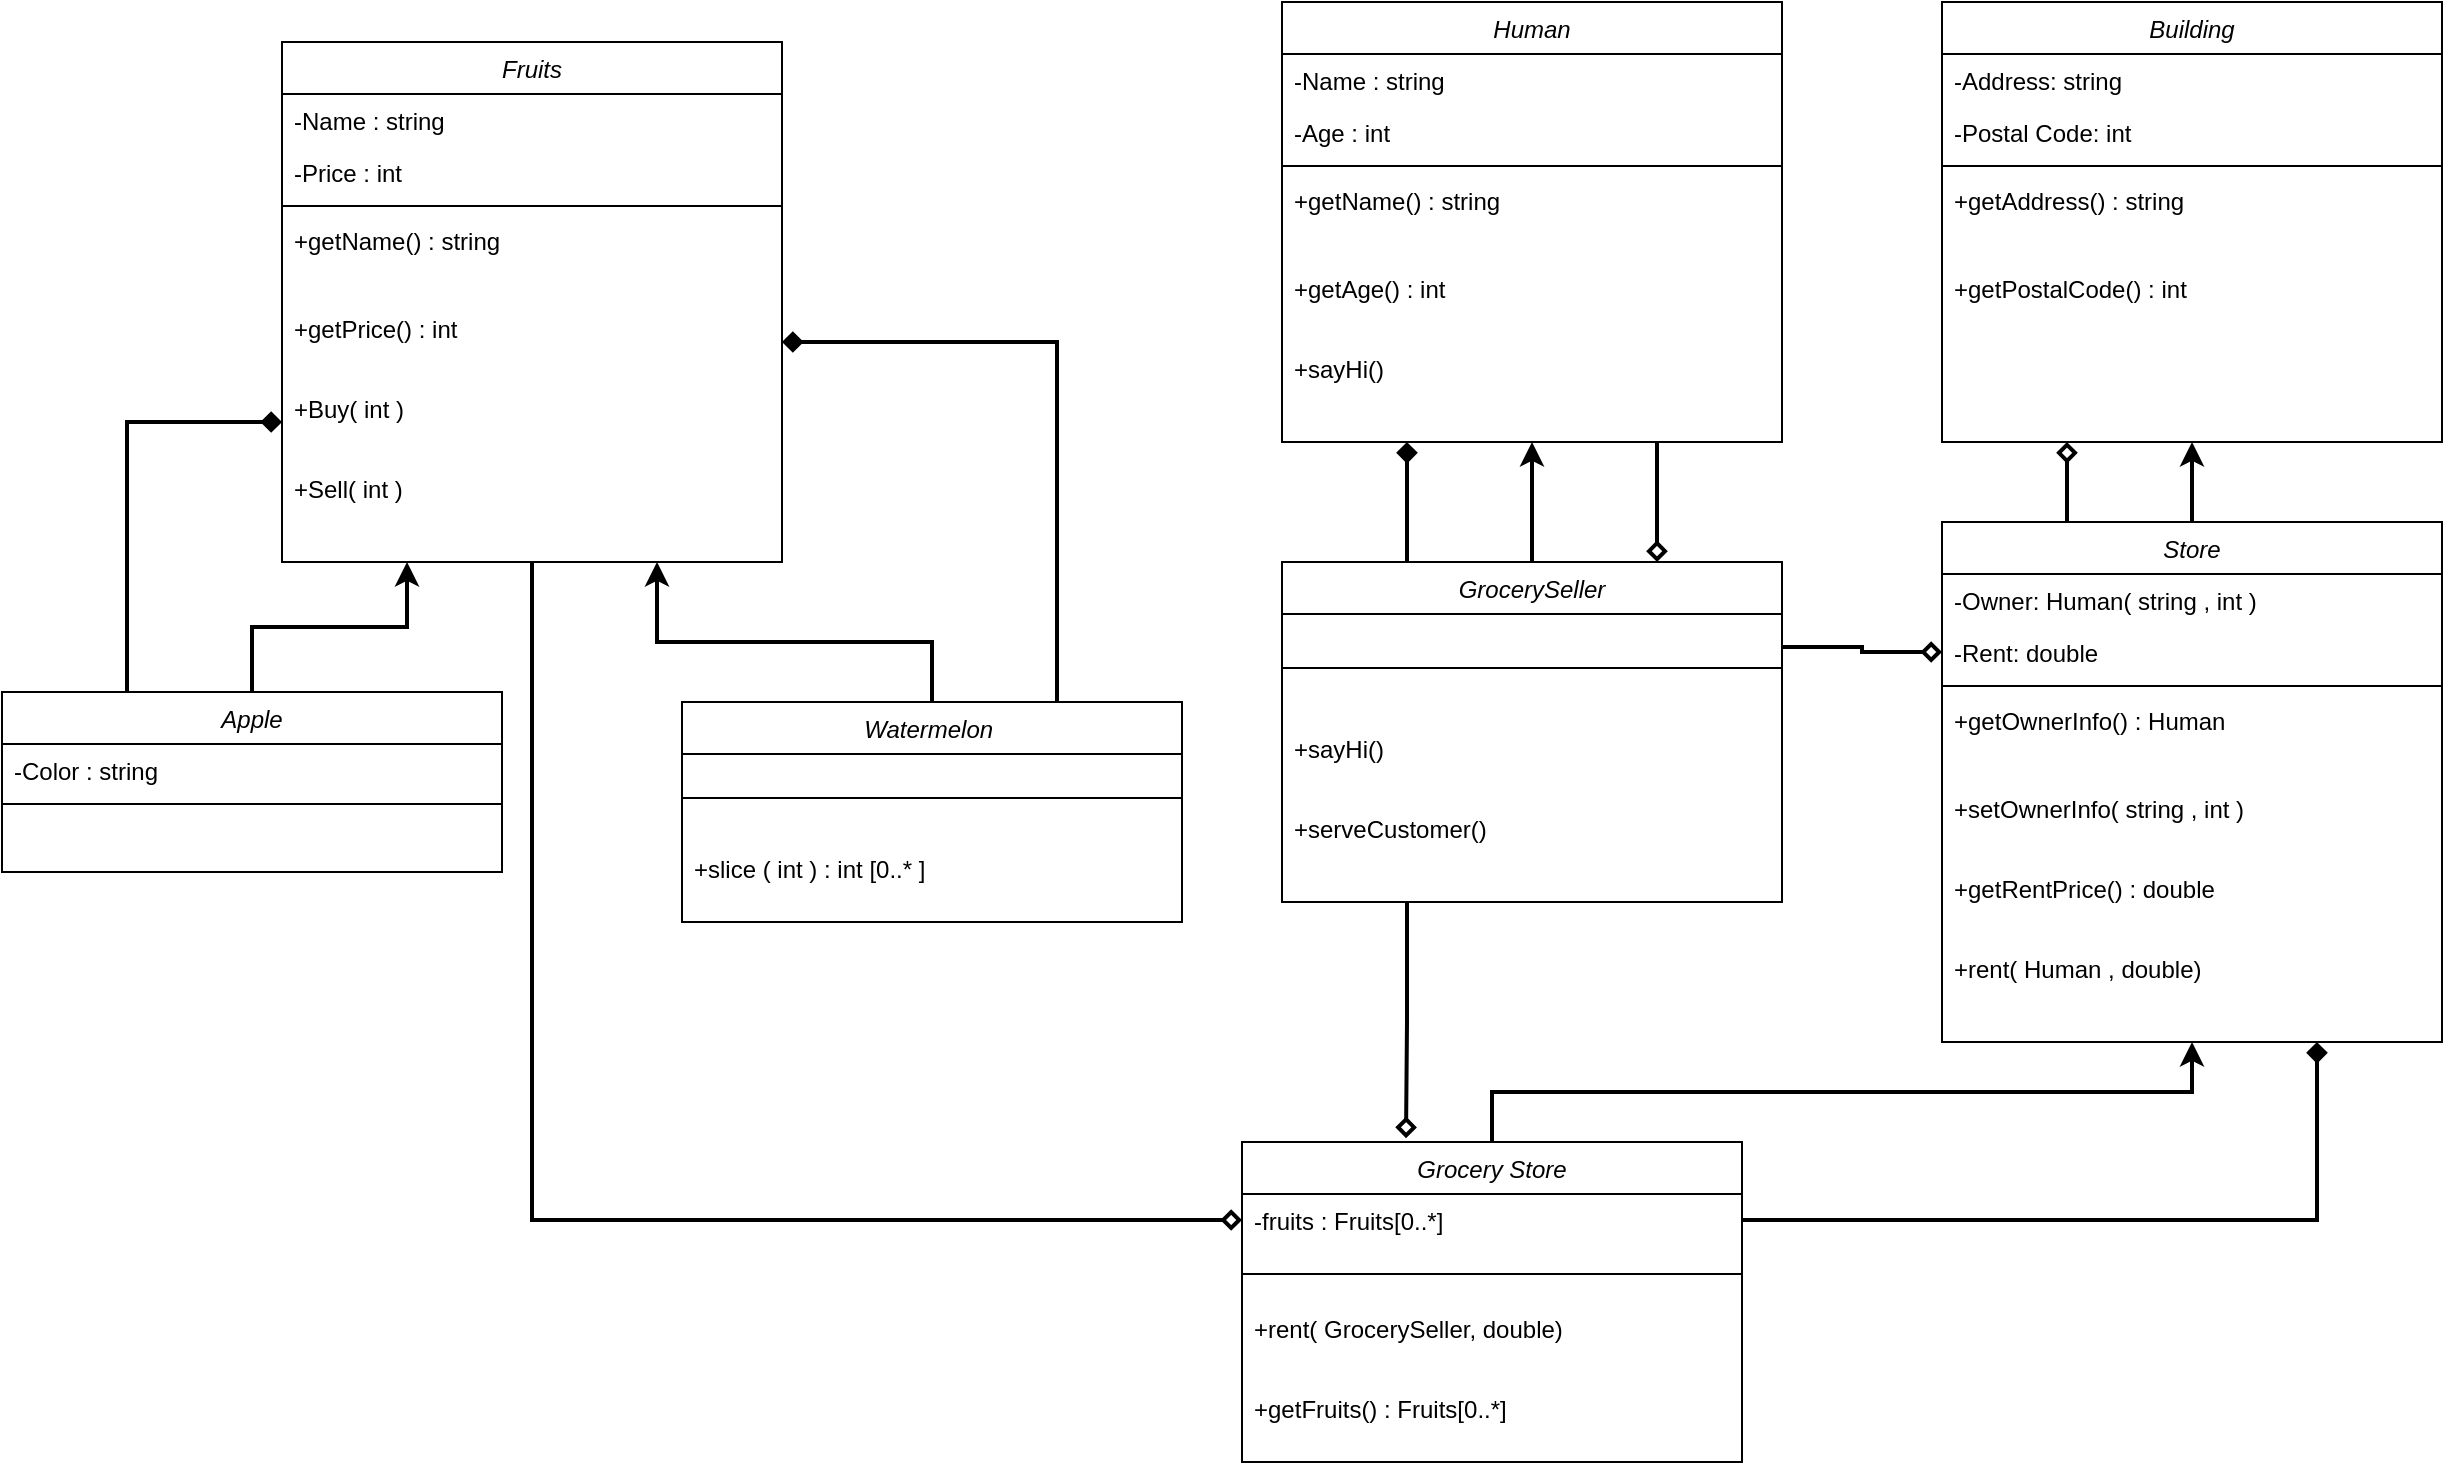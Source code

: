 <mxfile version="23.1.5" type="device">
  <diagram id="C5RBs43oDa-KdzZeNtuy" name="Page-1">
    <mxGraphModel dx="1434" dy="844" grid="1" gridSize="10" guides="1" tooltips="1" connect="1" arrows="1" fold="1" page="1" pageScale="1" pageWidth="2339" pageHeight="3300" math="0" shadow="0">
      <root>
        <mxCell id="WIyWlLk6GJQsqaUBKTNV-0" />
        <mxCell id="WIyWlLk6GJQsqaUBKTNV-1" parent="WIyWlLk6GJQsqaUBKTNV-0" />
        <mxCell id="sz4eHhRoSz1ulq9hE-wR-15" style="edgeStyle=orthogonalEdgeStyle;rounded=0;orthogonalLoop=1;jettySize=auto;html=1;exitX=0.5;exitY=1;exitDx=0;exitDy=0;entryX=0;entryY=0.5;entryDx=0;entryDy=0;endArrow=diamond;endFill=0;strokeWidth=2;" edge="1" parent="WIyWlLk6GJQsqaUBKTNV-1" source="zkfFHV4jXpPFQw0GAbJ--0" target="WZvWxVEE00VcEo7S5XYT-34">
          <mxGeometry relative="1" as="geometry" />
        </mxCell>
        <mxCell id="zkfFHV4jXpPFQw0GAbJ--0" value="Fruits" style="swimlane;fontStyle=2;align=center;verticalAlign=top;childLayout=stackLayout;horizontal=1;startSize=26;horizontalStack=0;resizeParent=1;resizeLast=0;collapsible=1;marginBottom=0;rounded=0;shadow=0;strokeWidth=1;" parent="WIyWlLk6GJQsqaUBKTNV-1" vertex="1">
          <mxGeometry x="180" y="100" width="250" height="260" as="geometry">
            <mxRectangle x="230" y="140" width="160" height="26" as="alternateBounds" />
          </mxGeometry>
        </mxCell>
        <mxCell id="zkfFHV4jXpPFQw0GAbJ--1" value="-Name : string" style="text;align=left;verticalAlign=top;spacingLeft=4;spacingRight=4;overflow=hidden;rotatable=0;points=[[0,0.5],[1,0.5]];portConstraint=eastwest;" parent="zkfFHV4jXpPFQw0GAbJ--0" vertex="1">
          <mxGeometry y="26" width="250" height="26" as="geometry" />
        </mxCell>
        <mxCell id="zkfFHV4jXpPFQw0GAbJ--2" value="-Price : int" style="text;align=left;verticalAlign=top;spacingLeft=4;spacingRight=4;overflow=hidden;rotatable=0;points=[[0,0.5],[1,0.5]];portConstraint=eastwest;rounded=0;shadow=0;html=0;" parent="zkfFHV4jXpPFQw0GAbJ--0" vertex="1">
          <mxGeometry y="52" width="250" height="26" as="geometry" />
        </mxCell>
        <mxCell id="zkfFHV4jXpPFQw0GAbJ--4" value="" style="line;html=1;strokeWidth=1;align=left;verticalAlign=middle;spacingTop=-1;spacingLeft=3;spacingRight=3;rotatable=0;labelPosition=right;points=[];portConstraint=eastwest;" parent="zkfFHV4jXpPFQw0GAbJ--0" vertex="1">
          <mxGeometry y="78" width="250" height="8" as="geometry" />
        </mxCell>
        <mxCell id="zkfFHV4jXpPFQw0GAbJ--5" value="+getName() : string&#xa;" style="text;align=left;verticalAlign=top;spacingLeft=4;spacingRight=4;overflow=hidden;rotatable=0;points=[[0,0.5],[1,0.5]];portConstraint=eastwest;shadow=0;" parent="zkfFHV4jXpPFQw0GAbJ--0" vertex="1">
          <mxGeometry y="86" width="250" height="44" as="geometry" />
        </mxCell>
        <mxCell id="sJEs1xgXZ55JuCveDCq6-0" value="+getPrice() : int " style="text;align=left;verticalAlign=top;spacingLeft=4;spacingRight=4;overflow=hidden;rotatable=0;points=[[0,0.5],[1,0.5]];portConstraint=eastwest;shadow=0;" parent="zkfFHV4jXpPFQw0GAbJ--0" vertex="1">
          <mxGeometry y="130" width="250" height="40" as="geometry" />
        </mxCell>
        <mxCell id="sJEs1xgXZ55JuCveDCq6-1" value="+Buy( int )" style="text;align=left;verticalAlign=top;spacingLeft=4;spacingRight=4;overflow=hidden;rotatable=0;points=[[0,0.5],[1,0.5]];portConstraint=eastwest;shadow=0;" parent="zkfFHV4jXpPFQw0GAbJ--0" vertex="1">
          <mxGeometry y="170" width="250" height="40" as="geometry" />
        </mxCell>
        <mxCell id="sJEs1xgXZ55JuCveDCq6-2" value="+Sell( int )" style="text;align=left;verticalAlign=top;spacingLeft=4;spacingRight=4;overflow=hidden;rotatable=0;points=[[0,0.5],[1,0.5]];portConstraint=eastwest;shadow=0;" parent="zkfFHV4jXpPFQw0GAbJ--0" vertex="1">
          <mxGeometry y="210" width="250" height="40" as="geometry" />
        </mxCell>
        <mxCell id="sJEs1xgXZ55JuCveDCq6-25" style="edgeStyle=orthogonalEdgeStyle;rounded=0;orthogonalLoop=1;jettySize=auto;html=1;exitX=0.5;exitY=0;exitDx=0;exitDy=0;entryX=0.25;entryY=1;entryDx=0;entryDy=0;strokeWidth=2;" parent="WIyWlLk6GJQsqaUBKTNV-1" source="sJEs1xgXZ55JuCveDCq6-13" target="zkfFHV4jXpPFQw0GAbJ--0" edge="1">
          <mxGeometry relative="1" as="geometry" />
        </mxCell>
        <mxCell id="sz4eHhRoSz1ulq9hE-wR-9" style="edgeStyle=orthogonalEdgeStyle;rounded=0;orthogonalLoop=1;jettySize=auto;html=1;exitX=0.25;exitY=0;exitDx=0;exitDy=0;entryX=0;entryY=0.5;entryDx=0;entryDy=0;endArrow=diamond;endFill=1;strokeWidth=2;" edge="1" parent="WIyWlLk6GJQsqaUBKTNV-1" source="sJEs1xgXZ55JuCveDCq6-13" target="sJEs1xgXZ55JuCveDCq6-1">
          <mxGeometry relative="1" as="geometry" />
        </mxCell>
        <mxCell id="sJEs1xgXZ55JuCveDCq6-13" value="Apple" style="swimlane;fontStyle=2;align=center;verticalAlign=top;childLayout=stackLayout;horizontal=1;startSize=26;horizontalStack=0;resizeParent=1;resizeLast=0;collapsible=1;marginBottom=0;rounded=0;shadow=0;strokeWidth=1;" parent="WIyWlLk6GJQsqaUBKTNV-1" vertex="1">
          <mxGeometry x="40" y="425" width="250" height="90" as="geometry">
            <mxRectangle x="230" y="140" width="160" height="26" as="alternateBounds" />
          </mxGeometry>
        </mxCell>
        <mxCell id="sJEs1xgXZ55JuCveDCq6-14" value="-Color : string" style="text;align=left;verticalAlign=top;spacingLeft=4;spacingRight=4;overflow=hidden;rotatable=0;points=[[0,0.5],[1,0.5]];portConstraint=eastwest;" parent="sJEs1xgXZ55JuCveDCq6-13" vertex="1">
          <mxGeometry y="26" width="250" height="26" as="geometry" />
        </mxCell>
        <mxCell id="sJEs1xgXZ55JuCveDCq6-16" value="" style="line;html=1;strokeWidth=1;align=left;verticalAlign=middle;spacingTop=-1;spacingLeft=3;spacingRight=3;rotatable=0;labelPosition=right;points=[];portConstraint=eastwest;" parent="sJEs1xgXZ55JuCveDCq6-13" vertex="1">
          <mxGeometry y="52" width="250" height="8" as="geometry" />
        </mxCell>
        <mxCell id="sJEs1xgXZ55JuCveDCq6-24" style="edgeStyle=orthogonalEdgeStyle;rounded=0;orthogonalLoop=1;jettySize=auto;html=1;exitX=0.5;exitY=0;exitDx=0;exitDy=0;entryX=0.75;entryY=1;entryDx=0;entryDy=0;strokeWidth=2;" parent="WIyWlLk6GJQsqaUBKTNV-1" source="sJEs1xgXZ55JuCveDCq6-21" target="zkfFHV4jXpPFQw0GAbJ--0" edge="1">
          <mxGeometry relative="1" as="geometry">
            <mxPoint x="480" y="360" as="targetPoint" />
            <Array as="points">
              <mxPoint x="505" y="400" />
              <mxPoint x="368" y="400" />
            </Array>
          </mxGeometry>
        </mxCell>
        <mxCell id="sz4eHhRoSz1ulq9hE-wR-8" style="edgeStyle=orthogonalEdgeStyle;rounded=0;orthogonalLoop=1;jettySize=auto;html=1;exitX=0.75;exitY=0;exitDx=0;exitDy=0;entryX=1;entryY=0.5;entryDx=0;entryDy=0;endArrow=diamond;endFill=1;strokeWidth=2;" edge="1" parent="WIyWlLk6GJQsqaUBKTNV-1" source="sJEs1xgXZ55JuCveDCq6-21" target="sJEs1xgXZ55JuCveDCq6-0">
          <mxGeometry relative="1" as="geometry" />
        </mxCell>
        <mxCell id="sJEs1xgXZ55JuCveDCq6-21" value="Watermelon " style="swimlane;fontStyle=2;align=center;verticalAlign=top;childLayout=stackLayout;horizontal=1;startSize=26;horizontalStack=0;resizeParent=1;resizeLast=0;collapsible=1;marginBottom=0;rounded=0;shadow=0;strokeWidth=1;" parent="WIyWlLk6GJQsqaUBKTNV-1" vertex="1">
          <mxGeometry x="380" y="430" width="250" height="110" as="geometry">
            <mxRectangle x="230" y="140" width="160" height="26" as="alternateBounds" />
          </mxGeometry>
        </mxCell>
        <mxCell id="sJEs1xgXZ55JuCveDCq6-23" value="" style="line;html=1;strokeWidth=1;align=left;verticalAlign=middle;spacingTop=-1;spacingLeft=3;spacingRight=3;rotatable=0;labelPosition=right;points=[];portConstraint=eastwest;" parent="sJEs1xgXZ55JuCveDCq6-21" vertex="1">
          <mxGeometry y="26" width="250" height="44" as="geometry" />
        </mxCell>
        <mxCell id="sJEs1xgXZ55JuCveDCq6-27" value="+slice ( int ) : int [0..* ]&#xa;" style="text;align=left;verticalAlign=top;spacingLeft=4;spacingRight=4;overflow=hidden;rotatable=0;points=[[0,0.5],[1,0.5]];portConstraint=eastwest;shadow=0;" parent="sJEs1xgXZ55JuCveDCq6-21" vertex="1">
          <mxGeometry y="70" width="250" height="30" as="geometry" />
        </mxCell>
        <mxCell id="sz4eHhRoSz1ulq9hE-wR-10" style="edgeStyle=orthogonalEdgeStyle;rounded=0;orthogonalLoop=1;jettySize=auto;html=1;exitX=0.75;exitY=1;exitDx=0;exitDy=0;entryX=0.75;entryY=0;entryDx=0;entryDy=0;endArrow=diamond;endFill=0;strokeWidth=2;" edge="1" parent="WIyWlLk6GJQsqaUBKTNV-1" source="WZvWxVEE00VcEo7S5XYT-0" target="WZvWxVEE00VcEo7S5XYT-8">
          <mxGeometry relative="1" as="geometry" />
        </mxCell>
        <mxCell id="WZvWxVEE00VcEo7S5XYT-0" value="Human" style="swimlane;fontStyle=2;align=center;verticalAlign=top;childLayout=stackLayout;horizontal=1;startSize=26;horizontalStack=0;resizeParent=1;resizeLast=0;collapsible=1;marginBottom=0;rounded=0;shadow=0;strokeWidth=1;" parent="WIyWlLk6GJQsqaUBKTNV-1" vertex="1">
          <mxGeometry x="680" y="80" width="250" height="220" as="geometry">
            <mxRectangle x="230" y="140" width="160" height="26" as="alternateBounds" />
          </mxGeometry>
        </mxCell>
        <mxCell id="WZvWxVEE00VcEo7S5XYT-1" value="-Name : string" style="text;align=left;verticalAlign=top;spacingLeft=4;spacingRight=4;overflow=hidden;rotatable=0;points=[[0,0.5],[1,0.5]];portConstraint=eastwest;" parent="WZvWxVEE00VcEo7S5XYT-0" vertex="1">
          <mxGeometry y="26" width="250" height="26" as="geometry" />
        </mxCell>
        <mxCell id="WZvWxVEE00VcEo7S5XYT-2" value="-Age : int" style="text;align=left;verticalAlign=top;spacingLeft=4;spacingRight=4;overflow=hidden;rotatable=0;points=[[0,0.5],[1,0.5]];portConstraint=eastwest;rounded=0;shadow=0;html=0;" parent="WZvWxVEE00VcEo7S5XYT-0" vertex="1">
          <mxGeometry y="52" width="250" height="26" as="geometry" />
        </mxCell>
        <mxCell id="WZvWxVEE00VcEo7S5XYT-3" value="" style="line;html=1;strokeWidth=1;align=left;verticalAlign=middle;spacingTop=-1;spacingLeft=3;spacingRight=3;rotatable=0;labelPosition=right;points=[];portConstraint=eastwest;" parent="WZvWxVEE00VcEo7S5XYT-0" vertex="1">
          <mxGeometry y="78" width="250" height="8" as="geometry" />
        </mxCell>
        <mxCell id="WZvWxVEE00VcEo7S5XYT-4" value="+getName() : string&#xa;" style="text;align=left;verticalAlign=top;spacingLeft=4;spacingRight=4;overflow=hidden;rotatable=0;points=[[0,0.5],[1,0.5]];portConstraint=eastwest;shadow=0;" parent="WZvWxVEE00VcEo7S5XYT-0" vertex="1">
          <mxGeometry y="86" width="250" height="44" as="geometry" />
        </mxCell>
        <mxCell id="WZvWxVEE00VcEo7S5XYT-5" value="+getAge() : int " style="text;align=left;verticalAlign=top;spacingLeft=4;spacingRight=4;overflow=hidden;rotatable=0;points=[[0,0.5],[1,0.5]];portConstraint=eastwest;shadow=0;" parent="WZvWxVEE00VcEo7S5XYT-0" vertex="1">
          <mxGeometry y="130" width="250" height="40" as="geometry" />
        </mxCell>
        <mxCell id="WZvWxVEE00VcEo7S5XYT-17" value="+sayHi() " style="text;align=left;verticalAlign=top;spacingLeft=4;spacingRight=4;overflow=hidden;rotatable=0;points=[[0,0.5],[1,0.5]];portConstraint=eastwest;shadow=0;" parent="WZvWxVEE00VcEo7S5XYT-0" vertex="1">
          <mxGeometry y="170" width="250" height="40" as="geometry" />
        </mxCell>
        <mxCell id="WZvWxVEE00VcEo7S5XYT-16" style="edgeStyle=orthogonalEdgeStyle;rounded=0;orthogonalLoop=1;jettySize=auto;html=1;exitX=0.5;exitY=0;exitDx=0;exitDy=0;entryX=0.5;entryY=1;entryDx=0;entryDy=0;strokeWidth=2;" parent="WIyWlLk6GJQsqaUBKTNV-1" source="WZvWxVEE00VcEo7S5XYT-8" target="WZvWxVEE00VcEo7S5XYT-0" edge="1">
          <mxGeometry relative="1" as="geometry" />
        </mxCell>
        <mxCell id="sz4eHhRoSz1ulq9hE-wR-7" style="edgeStyle=orthogonalEdgeStyle;rounded=0;orthogonalLoop=1;jettySize=auto;html=1;exitX=0.25;exitY=0;exitDx=0;exitDy=0;entryX=0.25;entryY=1;entryDx=0;entryDy=0;endArrow=diamond;endFill=1;strokeWidth=2;" edge="1" parent="WIyWlLk6GJQsqaUBKTNV-1" source="WZvWxVEE00VcEo7S5XYT-8" target="WZvWxVEE00VcEo7S5XYT-0">
          <mxGeometry relative="1" as="geometry" />
        </mxCell>
        <mxCell id="sz4eHhRoSz1ulq9hE-wR-11" style="edgeStyle=orthogonalEdgeStyle;rounded=0;orthogonalLoop=1;jettySize=auto;html=1;exitX=1;exitY=0.25;exitDx=0;exitDy=0;entryX=0;entryY=0.5;entryDx=0;entryDy=0;endArrow=diamond;endFill=0;strokeWidth=2;" edge="1" parent="WIyWlLk6GJQsqaUBKTNV-1" source="WZvWxVEE00VcEo7S5XYT-8" target="WZvWxVEE00VcEo7S5XYT-27">
          <mxGeometry relative="1" as="geometry" />
        </mxCell>
        <mxCell id="WZvWxVEE00VcEo7S5XYT-8" value="GrocerySeller" style="swimlane;fontStyle=2;align=center;verticalAlign=top;childLayout=stackLayout;horizontal=1;startSize=26;horizontalStack=0;resizeParent=1;resizeLast=0;collapsible=1;marginBottom=0;rounded=0;shadow=0;strokeWidth=1;" parent="WIyWlLk6GJQsqaUBKTNV-1" vertex="1">
          <mxGeometry x="680" y="360" width="250" height="170" as="geometry">
            <mxRectangle x="230" y="140" width="160" height="26" as="alternateBounds" />
          </mxGeometry>
        </mxCell>
        <mxCell id="WZvWxVEE00VcEo7S5XYT-11" value="" style="line;html=1;strokeWidth=1;align=left;verticalAlign=middle;spacingTop=-1;spacingLeft=3;spacingRight=3;rotatable=0;labelPosition=right;points=[];portConstraint=eastwest;" parent="WZvWxVEE00VcEo7S5XYT-8" vertex="1">
          <mxGeometry y="26" width="250" height="54" as="geometry" />
        </mxCell>
        <mxCell id="WZvWxVEE00VcEo7S5XYT-44" value="+sayHi() " style="text;align=left;verticalAlign=top;spacingLeft=4;spacingRight=4;overflow=hidden;rotatable=0;points=[[0,0.5],[1,0.5]];portConstraint=eastwest;shadow=0;" parent="WZvWxVEE00VcEo7S5XYT-8" vertex="1">
          <mxGeometry y="80" width="250" height="40" as="geometry" />
        </mxCell>
        <mxCell id="WZvWxVEE00VcEo7S5XYT-13" value="+serveCustomer() " style="text;align=left;verticalAlign=top;spacingLeft=4;spacingRight=4;overflow=hidden;rotatable=0;points=[[0,0.5],[1,0.5]];portConstraint=eastwest;shadow=0;" parent="WZvWxVEE00VcEo7S5XYT-8" vertex="1">
          <mxGeometry y="120" width="250" height="40" as="geometry" />
        </mxCell>
        <mxCell id="WZvWxVEE00VcEo7S5XYT-18" value="Building" style="swimlane;fontStyle=2;align=center;verticalAlign=top;childLayout=stackLayout;horizontal=1;startSize=26;horizontalStack=0;resizeParent=1;resizeLast=0;collapsible=1;marginBottom=0;rounded=0;shadow=0;strokeWidth=1;" parent="WIyWlLk6GJQsqaUBKTNV-1" vertex="1">
          <mxGeometry x="1010" y="80" width="250" height="220" as="geometry">
            <mxRectangle x="230" y="140" width="160" height="26" as="alternateBounds" />
          </mxGeometry>
        </mxCell>
        <mxCell id="WZvWxVEE00VcEo7S5XYT-19" value="-Address: string" style="text;align=left;verticalAlign=top;spacingLeft=4;spacingRight=4;overflow=hidden;rotatable=0;points=[[0,0.5],[1,0.5]];portConstraint=eastwest;" parent="WZvWxVEE00VcEo7S5XYT-18" vertex="1">
          <mxGeometry y="26" width="250" height="26" as="geometry" />
        </mxCell>
        <mxCell id="WZvWxVEE00VcEo7S5XYT-20" value="-Postal Code: int" style="text;align=left;verticalAlign=top;spacingLeft=4;spacingRight=4;overflow=hidden;rotatable=0;points=[[0,0.5],[1,0.5]];portConstraint=eastwest;rounded=0;shadow=0;html=0;" parent="WZvWxVEE00VcEo7S5XYT-18" vertex="1">
          <mxGeometry y="52" width="250" height="26" as="geometry" />
        </mxCell>
        <mxCell id="WZvWxVEE00VcEo7S5XYT-21" value="" style="line;html=1;strokeWidth=1;align=left;verticalAlign=middle;spacingTop=-1;spacingLeft=3;spacingRight=3;rotatable=0;labelPosition=right;points=[];portConstraint=eastwest;" parent="WZvWxVEE00VcEo7S5XYT-18" vertex="1">
          <mxGeometry y="78" width="250" height="8" as="geometry" />
        </mxCell>
        <mxCell id="WZvWxVEE00VcEo7S5XYT-22" value="+getAddress() : string&#xa;" style="text;align=left;verticalAlign=top;spacingLeft=4;spacingRight=4;overflow=hidden;rotatable=0;points=[[0,0.5],[1,0.5]];portConstraint=eastwest;shadow=0;" parent="WZvWxVEE00VcEo7S5XYT-18" vertex="1">
          <mxGeometry y="86" width="250" height="44" as="geometry" />
        </mxCell>
        <mxCell id="WZvWxVEE00VcEo7S5XYT-23" value="+getPostalCode() : int " style="text;align=left;verticalAlign=top;spacingLeft=4;spacingRight=4;overflow=hidden;rotatable=0;points=[[0,0.5],[1,0.5]];portConstraint=eastwest;shadow=0;" parent="WZvWxVEE00VcEo7S5XYT-18" vertex="1">
          <mxGeometry y="130" width="250" height="40" as="geometry" />
        </mxCell>
        <mxCell id="WZvWxVEE00VcEo7S5XYT-32" style="edgeStyle=orthogonalEdgeStyle;rounded=0;orthogonalLoop=1;jettySize=auto;html=1;exitX=0.5;exitY=0;exitDx=0;exitDy=0;entryX=0.5;entryY=1;entryDx=0;entryDy=0;strokeWidth=2;" parent="WIyWlLk6GJQsqaUBKTNV-1" source="WZvWxVEE00VcEo7S5XYT-25" target="WZvWxVEE00VcEo7S5XYT-18" edge="1">
          <mxGeometry relative="1" as="geometry" />
        </mxCell>
        <mxCell id="sz4eHhRoSz1ulq9hE-wR-0" style="edgeStyle=orthogonalEdgeStyle;rounded=0;orthogonalLoop=1;jettySize=auto;html=1;exitX=0.25;exitY=0;exitDx=0;exitDy=0;entryX=0.25;entryY=1;entryDx=0;entryDy=0;endArrow=diamond;endFill=0;strokeWidth=2;" edge="1" parent="WIyWlLk6GJQsqaUBKTNV-1" source="WZvWxVEE00VcEo7S5XYT-25" target="WZvWxVEE00VcEo7S5XYT-18">
          <mxGeometry relative="1" as="geometry" />
        </mxCell>
        <mxCell id="WZvWxVEE00VcEo7S5XYT-25" value="Store" style="swimlane;fontStyle=2;align=center;verticalAlign=top;childLayout=stackLayout;horizontal=1;startSize=26;horizontalStack=0;resizeParent=1;resizeLast=0;collapsible=1;marginBottom=0;rounded=0;shadow=0;strokeWidth=1;" parent="WIyWlLk6GJQsqaUBKTNV-1" vertex="1">
          <mxGeometry x="1010" y="340" width="250" height="260" as="geometry">
            <mxRectangle x="230" y="140" width="160" height="26" as="alternateBounds" />
          </mxGeometry>
        </mxCell>
        <mxCell id="WZvWxVEE00VcEo7S5XYT-26" value="-Owner: Human( string , int )" style="text;align=left;verticalAlign=top;spacingLeft=4;spacingRight=4;overflow=hidden;rotatable=0;points=[[0,0.5],[1,0.5]];portConstraint=eastwest;" parent="WZvWxVEE00VcEo7S5XYT-25" vertex="1">
          <mxGeometry y="26" width="250" height="26" as="geometry" />
        </mxCell>
        <mxCell id="WZvWxVEE00VcEo7S5XYT-27" value="-Rent: double" style="text;align=left;verticalAlign=top;spacingLeft=4;spacingRight=4;overflow=hidden;rotatable=0;points=[[0,0.5],[1,0.5]];portConstraint=eastwest;rounded=0;shadow=0;html=0;" parent="WZvWxVEE00VcEo7S5XYT-25" vertex="1">
          <mxGeometry y="52" width="250" height="26" as="geometry" />
        </mxCell>
        <mxCell id="WZvWxVEE00VcEo7S5XYT-28" value="" style="line;html=1;strokeWidth=1;align=left;verticalAlign=middle;spacingTop=-1;spacingLeft=3;spacingRight=3;rotatable=0;labelPosition=right;points=[];portConstraint=eastwest;" parent="WZvWxVEE00VcEo7S5XYT-25" vertex="1">
          <mxGeometry y="78" width="250" height="8" as="geometry" />
        </mxCell>
        <mxCell id="WZvWxVEE00VcEo7S5XYT-29" value="+getOwnerInfo() : Human&#xa;" style="text;align=left;verticalAlign=top;spacingLeft=4;spacingRight=4;overflow=hidden;rotatable=0;points=[[0,0.5],[1,0.5]];portConstraint=eastwest;shadow=0;" parent="WZvWxVEE00VcEo7S5XYT-25" vertex="1">
          <mxGeometry y="86" width="250" height="44" as="geometry" />
        </mxCell>
        <mxCell id="WZvWxVEE00VcEo7S5XYT-41" value="+setOwnerInfo( string , int )" style="text;align=left;verticalAlign=top;spacingLeft=4;spacingRight=4;overflow=hidden;rotatable=0;points=[[0,0.5],[1,0.5]];portConstraint=eastwest;shadow=0;" parent="WZvWxVEE00VcEo7S5XYT-25" vertex="1">
          <mxGeometry y="130" width="250" height="40" as="geometry" />
        </mxCell>
        <mxCell id="WZvWxVEE00VcEo7S5XYT-30" value="+getRentPrice() : double" style="text;align=left;verticalAlign=top;spacingLeft=4;spacingRight=4;overflow=hidden;rotatable=0;points=[[0,0.5],[1,0.5]];portConstraint=eastwest;shadow=0;" parent="WZvWxVEE00VcEo7S5XYT-25" vertex="1">
          <mxGeometry y="170" width="250" height="40" as="geometry" />
        </mxCell>
        <mxCell id="WZvWxVEE00VcEo7S5XYT-42" value="+rent( Human , double)" style="text;align=left;verticalAlign=top;spacingLeft=4;spacingRight=4;overflow=hidden;rotatable=0;points=[[0,0.5],[1,0.5]];portConstraint=eastwest;shadow=0;" parent="WZvWxVEE00VcEo7S5XYT-25" vertex="1">
          <mxGeometry y="210" width="250" height="40" as="geometry" />
        </mxCell>
        <mxCell id="WZvWxVEE00VcEo7S5XYT-40" style="edgeStyle=orthogonalEdgeStyle;rounded=0;orthogonalLoop=1;jettySize=auto;html=1;exitX=0.5;exitY=0;exitDx=0;exitDy=0;entryX=0.5;entryY=1;entryDx=0;entryDy=0;strokeWidth=2;" parent="WIyWlLk6GJQsqaUBKTNV-1" source="WZvWxVEE00VcEo7S5XYT-33" target="WZvWxVEE00VcEo7S5XYT-25" edge="1">
          <mxGeometry relative="1" as="geometry" />
        </mxCell>
        <mxCell id="WZvWxVEE00VcEo7S5XYT-33" value="Grocery Store" style="swimlane;fontStyle=2;align=center;verticalAlign=top;childLayout=stackLayout;horizontal=1;startSize=26;horizontalStack=0;resizeParent=1;resizeLast=0;collapsible=1;marginBottom=0;rounded=0;shadow=0;strokeWidth=1;" parent="WIyWlLk6GJQsqaUBKTNV-1" vertex="1">
          <mxGeometry x="660" y="650" width="250" height="160" as="geometry">
            <mxRectangle x="230" y="140" width="160" height="26" as="alternateBounds" />
          </mxGeometry>
        </mxCell>
        <mxCell id="WZvWxVEE00VcEo7S5XYT-34" value="-fruits : Fruits[0..*]" style="text;align=left;verticalAlign=top;spacingLeft=4;spacingRight=4;overflow=hidden;rotatable=0;points=[[0,0.5],[1,0.5]];portConstraint=eastwest;" parent="WZvWxVEE00VcEo7S5XYT-33" vertex="1">
          <mxGeometry y="26" width="250" height="26" as="geometry" />
        </mxCell>
        <mxCell id="WZvWxVEE00VcEo7S5XYT-36" value="" style="line;html=1;strokeWidth=1;align=left;verticalAlign=middle;spacingTop=-1;spacingLeft=3;spacingRight=3;rotatable=0;labelPosition=right;points=[];portConstraint=eastwest;" parent="WZvWxVEE00VcEo7S5XYT-33" vertex="1">
          <mxGeometry y="52" width="250" height="28" as="geometry" />
        </mxCell>
        <mxCell id="WZvWxVEE00VcEo7S5XYT-45" value="+rent( GrocerySeller, double)" style="text;align=left;verticalAlign=top;spacingLeft=4;spacingRight=4;overflow=hidden;rotatable=0;points=[[0,0.5],[1,0.5]];portConstraint=eastwest;shadow=0;" parent="WZvWxVEE00VcEo7S5XYT-33" vertex="1">
          <mxGeometry y="80" width="250" height="40" as="geometry" />
        </mxCell>
        <mxCell id="WZvWxVEE00VcEo7S5XYT-46" value="+getFruits() : Fruits[0..*]" style="text;align=left;verticalAlign=top;spacingLeft=4;spacingRight=4;overflow=hidden;rotatable=0;points=[[0,0.5],[1,0.5]];portConstraint=eastwest;shadow=0;" parent="WZvWxVEE00VcEo7S5XYT-33" vertex="1">
          <mxGeometry y="120" width="250" height="40" as="geometry" />
        </mxCell>
        <mxCell id="sz4eHhRoSz1ulq9hE-wR-4" style="edgeStyle=orthogonalEdgeStyle;rounded=0;orthogonalLoop=1;jettySize=auto;html=1;exitX=1;exitY=0.5;exitDx=0;exitDy=0;entryX=0.75;entryY=1;entryDx=0;entryDy=0;endArrow=diamond;endFill=1;strokeWidth=2;" edge="1" parent="WIyWlLk6GJQsqaUBKTNV-1" source="WZvWxVEE00VcEo7S5XYT-34" target="WZvWxVEE00VcEo7S5XYT-25">
          <mxGeometry relative="1" as="geometry" />
        </mxCell>
        <mxCell id="sz4eHhRoSz1ulq9hE-wR-13" style="edgeStyle=orthogonalEdgeStyle;rounded=0;orthogonalLoop=1;jettySize=auto;html=1;exitX=0.25;exitY=1;exitDx=0;exitDy=0;entryX=0.328;entryY=-0.012;entryDx=0;entryDy=0;entryPerimeter=0;endArrow=diamond;endFill=0;strokeWidth=2;" edge="1" parent="WIyWlLk6GJQsqaUBKTNV-1" source="WZvWxVEE00VcEo7S5XYT-8" target="WZvWxVEE00VcEo7S5XYT-33">
          <mxGeometry relative="1" as="geometry" />
        </mxCell>
      </root>
    </mxGraphModel>
  </diagram>
</mxfile>
